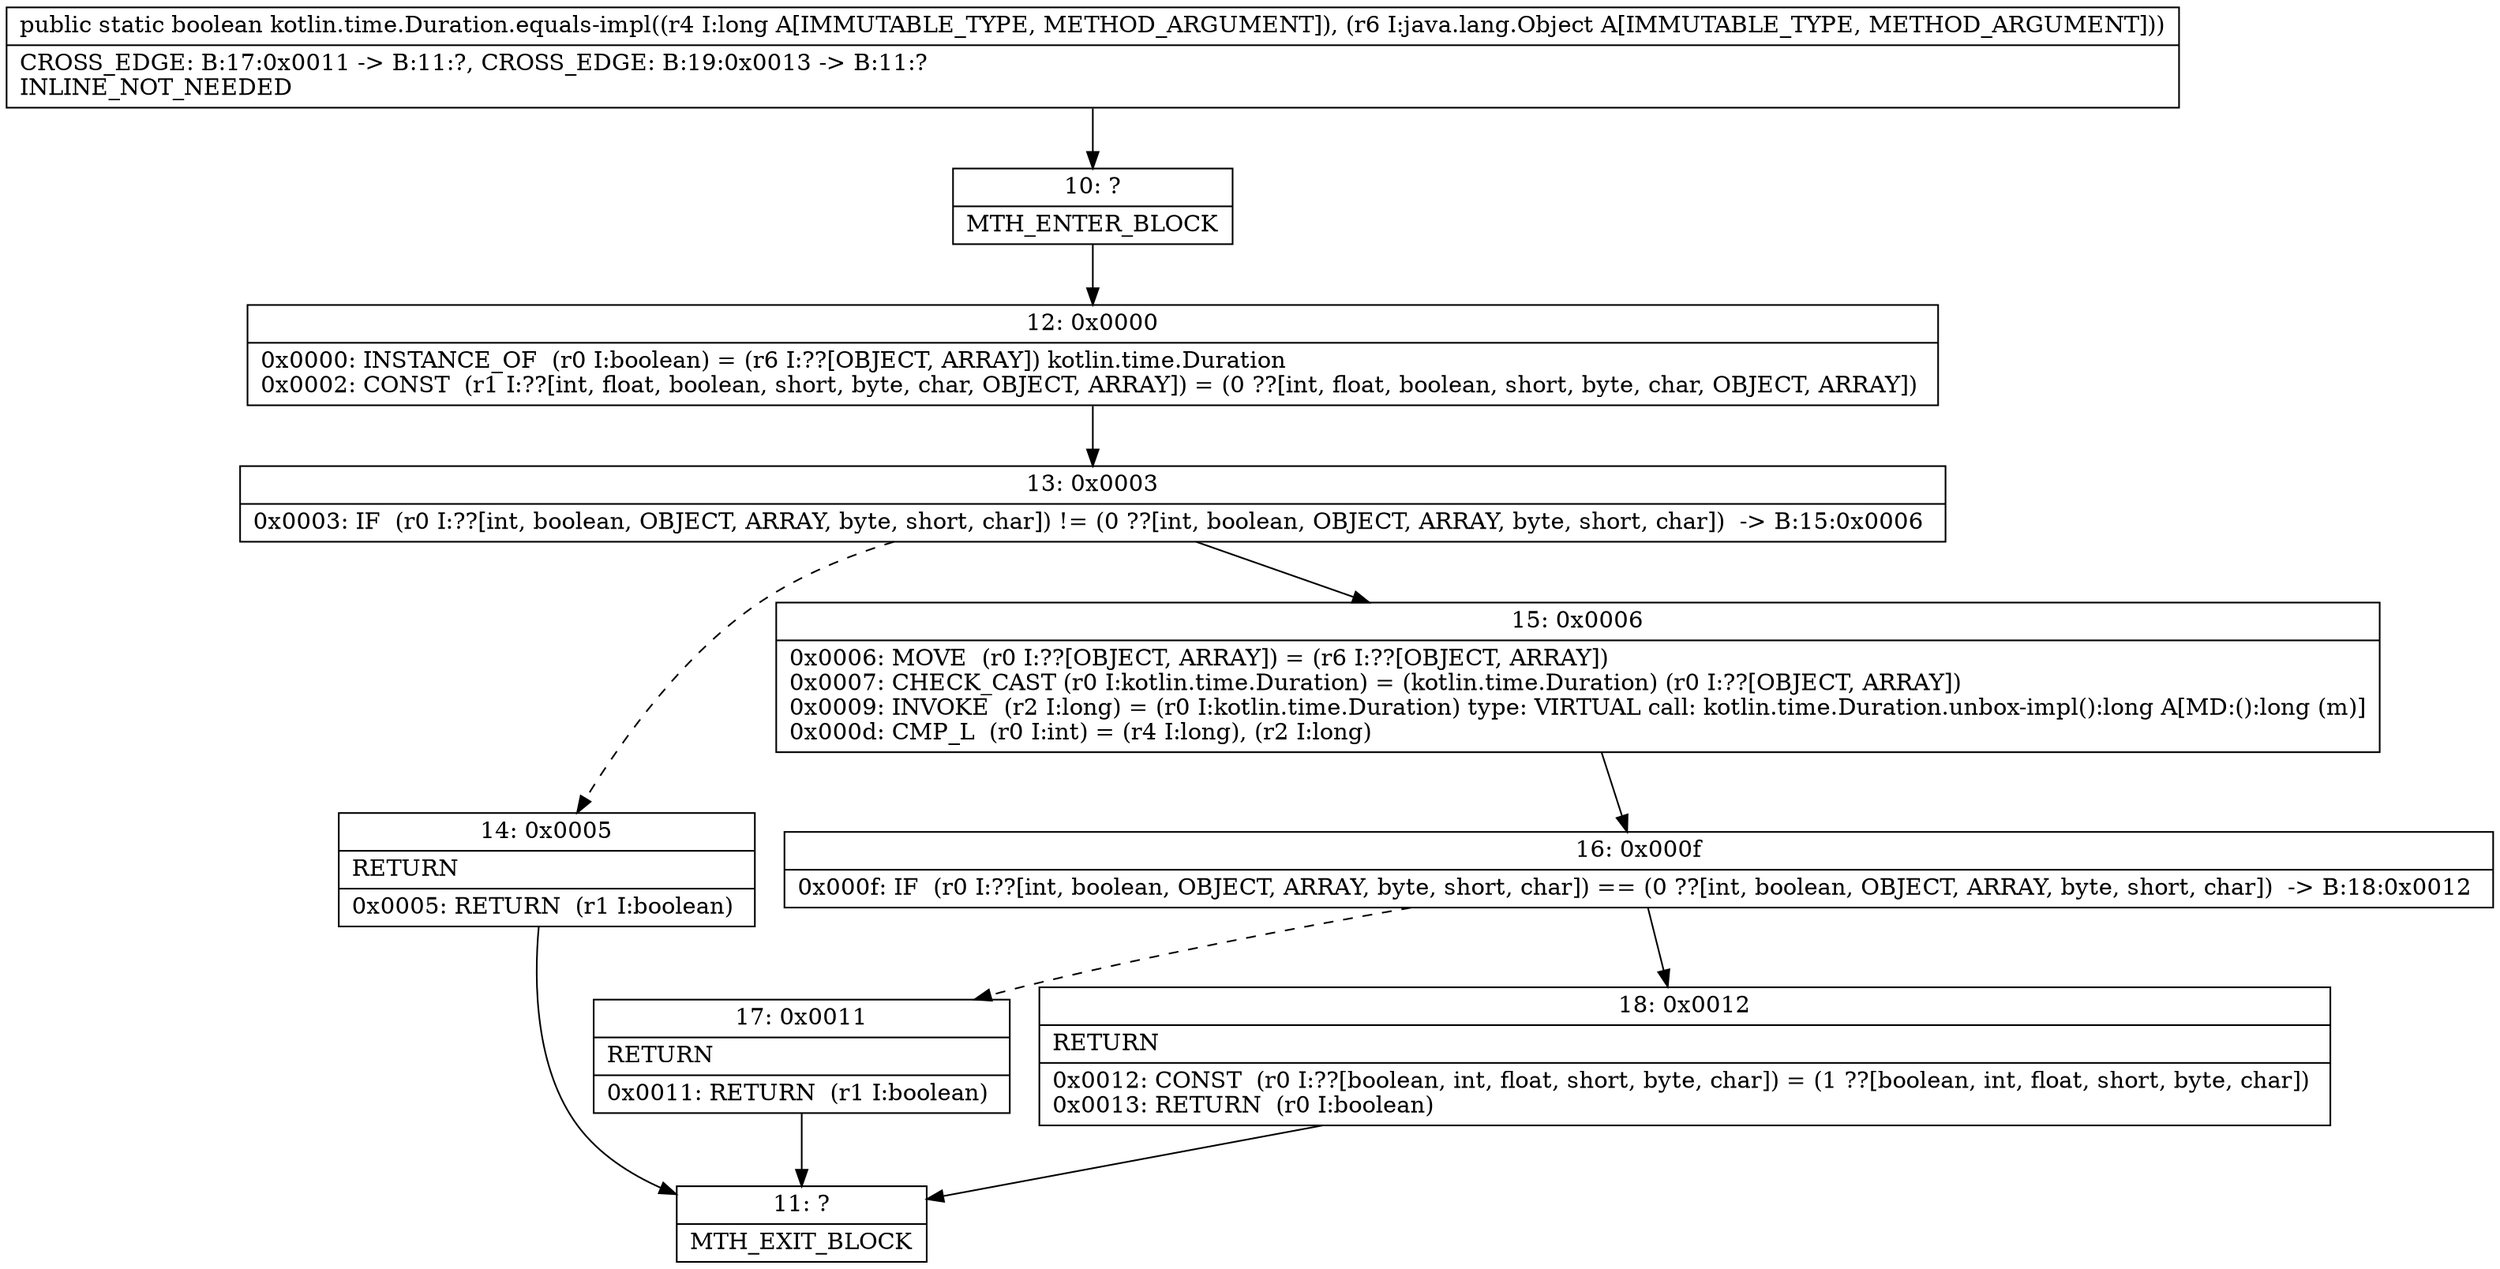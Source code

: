 digraph "CFG forkotlin.time.Duration.equals\-impl(JLjava\/lang\/Object;)Z" {
Node_10 [shape=record,label="{10\:\ ?|MTH_ENTER_BLOCK\l}"];
Node_12 [shape=record,label="{12\:\ 0x0000|0x0000: INSTANCE_OF  (r0 I:boolean) = (r6 I:??[OBJECT, ARRAY]) kotlin.time.Duration \l0x0002: CONST  (r1 I:??[int, float, boolean, short, byte, char, OBJECT, ARRAY]) = (0 ??[int, float, boolean, short, byte, char, OBJECT, ARRAY]) \l}"];
Node_13 [shape=record,label="{13\:\ 0x0003|0x0003: IF  (r0 I:??[int, boolean, OBJECT, ARRAY, byte, short, char]) != (0 ??[int, boolean, OBJECT, ARRAY, byte, short, char])  \-\> B:15:0x0006 \l}"];
Node_14 [shape=record,label="{14\:\ 0x0005|RETURN\l|0x0005: RETURN  (r1 I:boolean) \l}"];
Node_11 [shape=record,label="{11\:\ ?|MTH_EXIT_BLOCK\l}"];
Node_15 [shape=record,label="{15\:\ 0x0006|0x0006: MOVE  (r0 I:??[OBJECT, ARRAY]) = (r6 I:??[OBJECT, ARRAY]) \l0x0007: CHECK_CAST (r0 I:kotlin.time.Duration) = (kotlin.time.Duration) (r0 I:??[OBJECT, ARRAY]) \l0x0009: INVOKE  (r2 I:long) = (r0 I:kotlin.time.Duration) type: VIRTUAL call: kotlin.time.Duration.unbox\-impl():long A[MD:():long (m)]\l0x000d: CMP_L  (r0 I:int) = (r4 I:long), (r2 I:long) \l}"];
Node_16 [shape=record,label="{16\:\ 0x000f|0x000f: IF  (r0 I:??[int, boolean, OBJECT, ARRAY, byte, short, char]) == (0 ??[int, boolean, OBJECT, ARRAY, byte, short, char])  \-\> B:18:0x0012 \l}"];
Node_17 [shape=record,label="{17\:\ 0x0011|RETURN\l|0x0011: RETURN  (r1 I:boolean) \l}"];
Node_18 [shape=record,label="{18\:\ 0x0012|RETURN\l|0x0012: CONST  (r0 I:??[boolean, int, float, short, byte, char]) = (1 ??[boolean, int, float, short, byte, char]) \l0x0013: RETURN  (r0 I:boolean) \l}"];
MethodNode[shape=record,label="{public static boolean kotlin.time.Duration.equals\-impl((r4 I:long A[IMMUTABLE_TYPE, METHOD_ARGUMENT]), (r6 I:java.lang.Object A[IMMUTABLE_TYPE, METHOD_ARGUMENT]))  | CROSS_EDGE: B:17:0x0011 \-\> B:11:?, CROSS_EDGE: B:19:0x0013 \-\> B:11:?\lINLINE_NOT_NEEDED\l}"];
MethodNode -> Node_10;Node_10 -> Node_12;
Node_12 -> Node_13;
Node_13 -> Node_14[style=dashed];
Node_13 -> Node_15;
Node_14 -> Node_11;
Node_15 -> Node_16;
Node_16 -> Node_17[style=dashed];
Node_16 -> Node_18;
Node_17 -> Node_11;
Node_18 -> Node_11;
}

